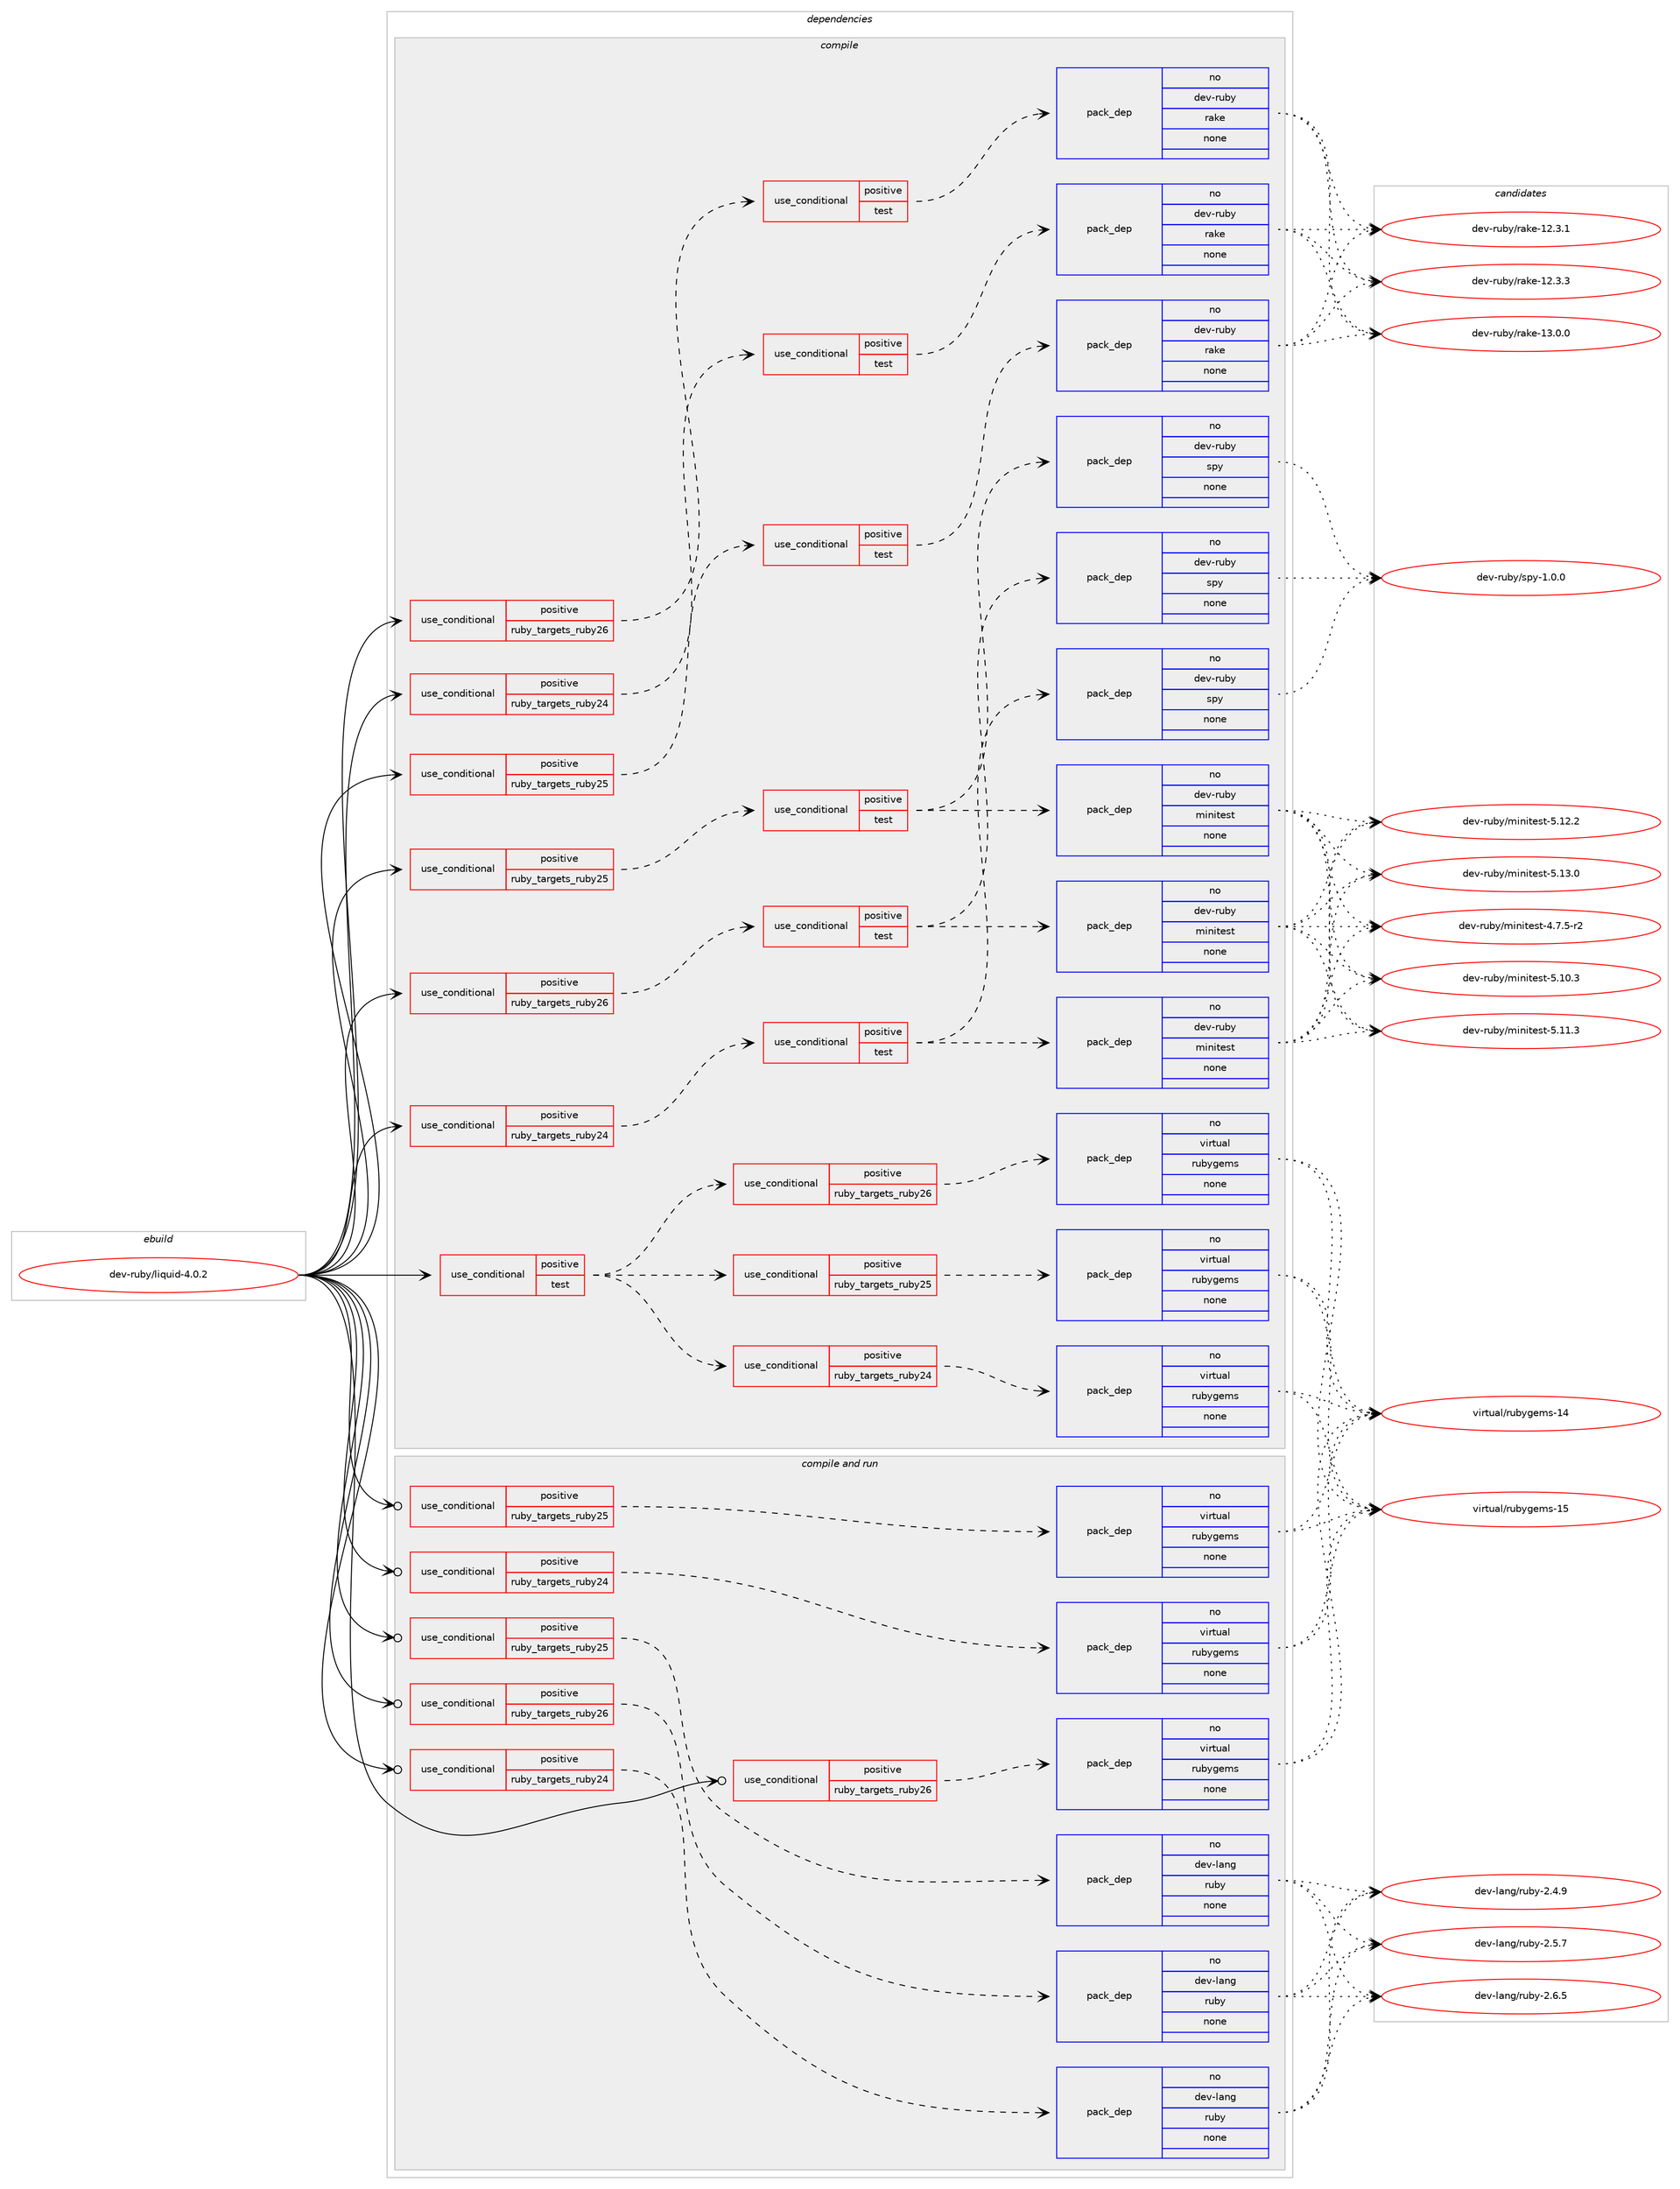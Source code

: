 digraph prolog {

# *************
# Graph options
# *************

newrank=true;
concentrate=true;
compound=true;
graph [rankdir=LR,fontname=Helvetica,fontsize=10,ranksep=1.5];#, ranksep=2.5, nodesep=0.2];
edge  [arrowhead=vee];
node  [fontname=Helvetica,fontsize=10];

# **********
# The ebuild
# **********

subgraph cluster_leftcol {
color=gray;
rank=same;
label=<<i>ebuild</i>>;
id [label="dev-ruby/liquid-4.0.2", color=red, width=4, href="../dev-ruby/liquid-4.0.2.svg"];
}

# ****************
# The dependencies
# ****************

subgraph cluster_midcol {
color=gray;
label=<<i>dependencies</i>>;
subgraph cluster_compile {
fillcolor="#eeeeee";
style=filled;
label=<<i>compile</i>>;
subgraph cond166526 {
dependency693347 [label=<<TABLE BORDER="0" CELLBORDER="1" CELLSPACING="0" CELLPADDING="4"><TR><TD ROWSPAN="3" CELLPADDING="10">use_conditional</TD></TR><TR><TD>positive</TD></TR><TR><TD>ruby_targets_ruby24</TD></TR></TABLE>>, shape=none, color=red];
subgraph cond166527 {
dependency693348 [label=<<TABLE BORDER="0" CELLBORDER="1" CELLSPACING="0" CELLPADDING="4"><TR><TD ROWSPAN="3" CELLPADDING="10">use_conditional</TD></TR><TR><TD>positive</TD></TR><TR><TD>test</TD></TR></TABLE>>, shape=none, color=red];
subgraph pack514836 {
dependency693349 [label=<<TABLE BORDER="0" CELLBORDER="1" CELLSPACING="0" CELLPADDING="4" WIDTH="220"><TR><TD ROWSPAN="6" CELLPADDING="30">pack_dep</TD></TR><TR><TD WIDTH="110">no</TD></TR><TR><TD>dev-ruby</TD></TR><TR><TD>minitest</TD></TR><TR><TD>none</TD></TR><TR><TD></TD></TR></TABLE>>, shape=none, color=blue];
}
dependency693348:e -> dependency693349:w [weight=20,style="dashed",arrowhead="vee"];
subgraph pack514837 {
dependency693350 [label=<<TABLE BORDER="0" CELLBORDER="1" CELLSPACING="0" CELLPADDING="4" WIDTH="220"><TR><TD ROWSPAN="6" CELLPADDING="30">pack_dep</TD></TR><TR><TD WIDTH="110">no</TD></TR><TR><TD>dev-ruby</TD></TR><TR><TD>spy</TD></TR><TR><TD>none</TD></TR><TR><TD></TD></TR></TABLE>>, shape=none, color=blue];
}
dependency693348:e -> dependency693350:w [weight=20,style="dashed",arrowhead="vee"];
}
dependency693347:e -> dependency693348:w [weight=20,style="dashed",arrowhead="vee"];
}
id:e -> dependency693347:w [weight=20,style="solid",arrowhead="vee"];
subgraph cond166528 {
dependency693351 [label=<<TABLE BORDER="0" CELLBORDER="1" CELLSPACING="0" CELLPADDING="4"><TR><TD ROWSPAN="3" CELLPADDING="10">use_conditional</TD></TR><TR><TD>positive</TD></TR><TR><TD>ruby_targets_ruby24</TD></TR></TABLE>>, shape=none, color=red];
subgraph cond166529 {
dependency693352 [label=<<TABLE BORDER="0" CELLBORDER="1" CELLSPACING="0" CELLPADDING="4"><TR><TD ROWSPAN="3" CELLPADDING="10">use_conditional</TD></TR><TR><TD>positive</TD></TR><TR><TD>test</TD></TR></TABLE>>, shape=none, color=red];
subgraph pack514838 {
dependency693353 [label=<<TABLE BORDER="0" CELLBORDER="1" CELLSPACING="0" CELLPADDING="4" WIDTH="220"><TR><TD ROWSPAN="6" CELLPADDING="30">pack_dep</TD></TR><TR><TD WIDTH="110">no</TD></TR><TR><TD>dev-ruby</TD></TR><TR><TD>rake</TD></TR><TR><TD>none</TD></TR><TR><TD></TD></TR></TABLE>>, shape=none, color=blue];
}
dependency693352:e -> dependency693353:w [weight=20,style="dashed",arrowhead="vee"];
}
dependency693351:e -> dependency693352:w [weight=20,style="dashed",arrowhead="vee"];
}
id:e -> dependency693351:w [weight=20,style="solid",arrowhead="vee"];
subgraph cond166530 {
dependency693354 [label=<<TABLE BORDER="0" CELLBORDER="1" CELLSPACING="0" CELLPADDING="4"><TR><TD ROWSPAN="3" CELLPADDING="10">use_conditional</TD></TR><TR><TD>positive</TD></TR><TR><TD>ruby_targets_ruby25</TD></TR></TABLE>>, shape=none, color=red];
subgraph cond166531 {
dependency693355 [label=<<TABLE BORDER="0" CELLBORDER="1" CELLSPACING="0" CELLPADDING="4"><TR><TD ROWSPAN="3" CELLPADDING="10">use_conditional</TD></TR><TR><TD>positive</TD></TR><TR><TD>test</TD></TR></TABLE>>, shape=none, color=red];
subgraph pack514839 {
dependency693356 [label=<<TABLE BORDER="0" CELLBORDER="1" CELLSPACING="0" CELLPADDING="4" WIDTH="220"><TR><TD ROWSPAN="6" CELLPADDING="30">pack_dep</TD></TR><TR><TD WIDTH="110">no</TD></TR><TR><TD>dev-ruby</TD></TR><TR><TD>minitest</TD></TR><TR><TD>none</TD></TR><TR><TD></TD></TR></TABLE>>, shape=none, color=blue];
}
dependency693355:e -> dependency693356:w [weight=20,style="dashed",arrowhead="vee"];
subgraph pack514840 {
dependency693357 [label=<<TABLE BORDER="0" CELLBORDER="1" CELLSPACING="0" CELLPADDING="4" WIDTH="220"><TR><TD ROWSPAN="6" CELLPADDING="30">pack_dep</TD></TR><TR><TD WIDTH="110">no</TD></TR><TR><TD>dev-ruby</TD></TR><TR><TD>spy</TD></TR><TR><TD>none</TD></TR><TR><TD></TD></TR></TABLE>>, shape=none, color=blue];
}
dependency693355:e -> dependency693357:w [weight=20,style="dashed",arrowhead="vee"];
}
dependency693354:e -> dependency693355:w [weight=20,style="dashed",arrowhead="vee"];
}
id:e -> dependency693354:w [weight=20,style="solid",arrowhead="vee"];
subgraph cond166532 {
dependency693358 [label=<<TABLE BORDER="0" CELLBORDER="1" CELLSPACING="0" CELLPADDING="4"><TR><TD ROWSPAN="3" CELLPADDING="10">use_conditional</TD></TR><TR><TD>positive</TD></TR><TR><TD>ruby_targets_ruby25</TD></TR></TABLE>>, shape=none, color=red];
subgraph cond166533 {
dependency693359 [label=<<TABLE BORDER="0" CELLBORDER="1" CELLSPACING="0" CELLPADDING="4"><TR><TD ROWSPAN="3" CELLPADDING="10">use_conditional</TD></TR><TR><TD>positive</TD></TR><TR><TD>test</TD></TR></TABLE>>, shape=none, color=red];
subgraph pack514841 {
dependency693360 [label=<<TABLE BORDER="0" CELLBORDER="1" CELLSPACING="0" CELLPADDING="4" WIDTH="220"><TR><TD ROWSPAN="6" CELLPADDING="30">pack_dep</TD></TR><TR><TD WIDTH="110">no</TD></TR><TR><TD>dev-ruby</TD></TR><TR><TD>rake</TD></TR><TR><TD>none</TD></TR><TR><TD></TD></TR></TABLE>>, shape=none, color=blue];
}
dependency693359:e -> dependency693360:w [weight=20,style="dashed",arrowhead="vee"];
}
dependency693358:e -> dependency693359:w [weight=20,style="dashed",arrowhead="vee"];
}
id:e -> dependency693358:w [weight=20,style="solid",arrowhead="vee"];
subgraph cond166534 {
dependency693361 [label=<<TABLE BORDER="0" CELLBORDER="1" CELLSPACING="0" CELLPADDING="4"><TR><TD ROWSPAN="3" CELLPADDING="10">use_conditional</TD></TR><TR><TD>positive</TD></TR><TR><TD>ruby_targets_ruby26</TD></TR></TABLE>>, shape=none, color=red];
subgraph cond166535 {
dependency693362 [label=<<TABLE BORDER="0" CELLBORDER="1" CELLSPACING="0" CELLPADDING="4"><TR><TD ROWSPAN="3" CELLPADDING="10">use_conditional</TD></TR><TR><TD>positive</TD></TR><TR><TD>test</TD></TR></TABLE>>, shape=none, color=red];
subgraph pack514842 {
dependency693363 [label=<<TABLE BORDER="0" CELLBORDER="1" CELLSPACING="0" CELLPADDING="4" WIDTH="220"><TR><TD ROWSPAN="6" CELLPADDING="30">pack_dep</TD></TR><TR><TD WIDTH="110">no</TD></TR><TR><TD>dev-ruby</TD></TR><TR><TD>minitest</TD></TR><TR><TD>none</TD></TR><TR><TD></TD></TR></TABLE>>, shape=none, color=blue];
}
dependency693362:e -> dependency693363:w [weight=20,style="dashed",arrowhead="vee"];
subgraph pack514843 {
dependency693364 [label=<<TABLE BORDER="0" CELLBORDER="1" CELLSPACING="0" CELLPADDING="4" WIDTH="220"><TR><TD ROWSPAN="6" CELLPADDING="30">pack_dep</TD></TR><TR><TD WIDTH="110">no</TD></TR><TR><TD>dev-ruby</TD></TR><TR><TD>spy</TD></TR><TR><TD>none</TD></TR><TR><TD></TD></TR></TABLE>>, shape=none, color=blue];
}
dependency693362:e -> dependency693364:w [weight=20,style="dashed",arrowhead="vee"];
}
dependency693361:e -> dependency693362:w [weight=20,style="dashed",arrowhead="vee"];
}
id:e -> dependency693361:w [weight=20,style="solid",arrowhead="vee"];
subgraph cond166536 {
dependency693365 [label=<<TABLE BORDER="0" CELLBORDER="1" CELLSPACING="0" CELLPADDING="4"><TR><TD ROWSPAN="3" CELLPADDING="10">use_conditional</TD></TR><TR><TD>positive</TD></TR><TR><TD>ruby_targets_ruby26</TD></TR></TABLE>>, shape=none, color=red];
subgraph cond166537 {
dependency693366 [label=<<TABLE BORDER="0" CELLBORDER="1" CELLSPACING="0" CELLPADDING="4"><TR><TD ROWSPAN="3" CELLPADDING="10">use_conditional</TD></TR><TR><TD>positive</TD></TR><TR><TD>test</TD></TR></TABLE>>, shape=none, color=red];
subgraph pack514844 {
dependency693367 [label=<<TABLE BORDER="0" CELLBORDER="1" CELLSPACING="0" CELLPADDING="4" WIDTH="220"><TR><TD ROWSPAN="6" CELLPADDING="30">pack_dep</TD></TR><TR><TD WIDTH="110">no</TD></TR><TR><TD>dev-ruby</TD></TR><TR><TD>rake</TD></TR><TR><TD>none</TD></TR><TR><TD></TD></TR></TABLE>>, shape=none, color=blue];
}
dependency693366:e -> dependency693367:w [weight=20,style="dashed",arrowhead="vee"];
}
dependency693365:e -> dependency693366:w [weight=20,style="dashed",arrowhead="vee"];
}
id:e -> dependency693365:w [weight=20,style="solid",arrowhead="vee"];
subgraph cond166538 {
dependency693368 [label=<<TABLE BORDER="0" CELLBORDER="1" CELLSPACING="0" CELLPADDING="4"><TR><TD ROWSPAN="3" CELLPADDING="10">use_conditional</TD></TR><TR><TD>positive</TD></TR><TR><TD>test</TD></TR></TABLE>>, shape=none, color=red];
subgraph cond166539 {
dependency693369 [label=<<TABLE BORDER="0" CELLBORDER="1" CELLSPACING="0" CELLPADDING="4"><TR><TD ROWSPAN="3" CELLPADDING="10">use_conditional</TD></TR><TR><TD>positive</TD></TR><TR><TD>ruby_targets_ruby24</TD></TR></TABLE>>, shape=none, color=red];
subgraph pack514845 {
dependency693370 [label=<<TABLE BORDER="0" CELLBORDER="1" CELLSPACING="0" CELLPADDING="4" WIDTH="220"><TR><TD ROWSPAN="6" CELLPADDING="30">pack_dep</TD></TR><TR><TD WIDTH="110">no</TD></TR><TR><TD>virtual</TD></TR><TR><TD>rubygems</TD></TR><TR><TD>none</TD></TR><TR><TD></TD></TR></TABLE>>, shape=none, color=blue];
}
dependency693369:e -> dependency693370:w [weight=20,style="dashed",arrowhead="vee"];
}
dependency693368:e -> dependency693369:w [weight=20,style="dashed",arrowhead="vee"];
subgraph cond166540 {
dependency693371 [label=<<TABLE BORDER="0" CELLBORDER="1" CELLSPACING="0" CELLPADDING="4"><TR><TD ROWSPAN="3" CELLPADDING="10">use_conditional</TD></TR><TR><TD>positive</TD></TR><TR><TD>ruby_targets_ruby25</TD></TR></TABLE>>, shape=none, color=red];
subgraph pack514846 {
dependency693372 [label=<<TABLE BORDER="0" CELLBORDER="1" CELLSPACING="0" CELLPADDING="4" WIDTH="220"><TR><TD ROWSPAN="6" CELLPADDING="30">pack_dep</TD></TR><TR><TD WIDTH="110">no</TD></TR><TR><TD>virtual</TD></TR><TR><TD>rubygems</TD></TR><TR><TD>none</TD></TR><TR><TD></TD></TR></TABLE>>, shape=none, color=blue];
}
dependency693371:e -> dependency693372:w [weight=20,style="dashed",arrowhead="vee"];
}
dependency693368:e -> dependency693371:w [weight=20,style="dashed",arrowhead="vee"];
subgraph cond166541 {
dependency693373 [label=<<TABLE BORDER="0" CELLBORDER="1" CELLSPACING="0" CELLPADDING="4"><TR><TD ROWSPAN="3" CELLPADDING="10">use_conditional</TD></TR><TR><TD>positive</TD></TR><TR><TD>ruby_targets_ruby26</TD></TR></TABLE>>, shape=none, color=red];
subgraph pack514847 {
dependency693374 [label=<<TABLE BORDER="0" CELLBORDER="1" CELLSPACING="0" CELLPADDING="4" WIDTH="220"><TR><TD ROWSPAN="6" CELLPADDING="30">pack_dep</TD></TR><TR><TD WIDTH="110">no</TD></TR><TR><TD>virtual</TD></TR><TR><TD>rubygems</TD></TR><TR><TD>none</TD></TR><TR><TD></TD></TR></TABLE>>, shape=none, color=blue];
}
dependency693373:e -> dependency693374:w [weight=20,style="dashed",arrowhead="vee"];
}
dependency693368:e -> dependency693373:w [weight=20,style="dashed",arrowhead="vee"];
}
id:e -> dependency693368:w [weight=20,style="solid",arrowhead="vee"];
}
subgraph cluster_compileandrun {
fillcolor="#eeeeee";
style=filled;
label=<<i>compile and run</i>>;
subgraph cond166542 {
dependency693375 [label=<<TABLE BORDER="0" CELLBORDER="1" CELLSPACING="0" CELLPADDING="4"><TR><TD ROWSPAN="3" CELLPADDING="10">use_conditional</TD></TR><TR><TD>positive</TD></TR><TR><TD>ruby_targets_ruby24</TD></TR></TABLE>>, shape=none, color=red];
subgraph pack514848 {
dependency693376 [label=<<TABLE BORDER="0" CELLBORDER="1" CELLSPACING="0" CELLPADDING="4" WIDTH="220"><TR><TD ROWSPAN="6" CELLPADDING="30">pack_dep</TD></TR><TR><TD WIDTH="110">no</TD></TR><TR><TD>dev-lang</TD></TR><TR><TD>ruby</TD></TR><TR><TD>none</TD></TR><TR><TD></TD></TR></TABLE>>, shape=none, color=blue];
}
dependency693375:e -> dependency693376:w [weight=20,style="dashed",arrowhead="vee"];
}
id:e -> dependency693375:w [weight=20,style="solid",arrowhead="odotvee"];
subgraph cond166543 {
dependency693377 [label=<<TABLE BORDER="0" CELLBORDER="1" CELLSPACING="0" CELLPADDING="4"><TR><TD ROWSPAN="3" CELLPADDING="10">use_conditional</TD></TR><TR><TD>positive</TD></TR><TR><TD>ruby_targets_ruby24</TD></TR></TABLE>>, shape=none, color=red];
subgraph pack514849 {
dependency693378 [label=<<TABLE BORDER="0" CELLBORDER="1" CELLSPACING="0" CELLPADDING="4" WIDTH="220"><TR><TD ROWSPAN="6" CELLPADDING="30">pack_dep</TD></TR><TR><TD WIDTH="110">no</TD></TR><TR><TD>virtual</TD></TR><TR><TD>rubygems</TD></TR><TR><TD>none</TD></TR><TR><TD></TD></TR></TABLE>>, shape=none, color=blue];
}
dependency693377:e -> dependency693378:w [weight=20,style="dashed",arrowhead="vee"];
}
id:e -> dependency693377:w [weight=20,style="solid",arrowhead="odotvee"];
subgraph cond166544 {
dependency693379 [label=<<TABLE BORDER="0" CELLBORDER="1" CELLSPACING="0" CELLPADDING="4"><TR><TD ROWSPAN="3" CELLPADDING="10">use_conditional</TD></TR><TR><TD>positive</TD></TR><TR><TD>ruby_targets_ruby25</TD></TR></TABLE>>, shape=none, color=red];
subgraph pack514850 {
dependency693380 [label=<<TABLE BORDER="0" CELLBORDER="1" CELLSPACING="0" CELLPADDING="4" WIDTH="220"><TR><TD ROWSPAN="6" CELLPADDING="30">pack_dep</TD></TR><TR><TD WIDTH="110">no</TD></TR><TR><TD>dev-lang</TD></TR><TR><TD>ruby</TD></TR><TR><TD>none</TD></TR><TR><TD></TD></TR></TABLE>>, shape=none, color=blue];
}
dependency693379:e -> dependency693380:w [weight=20,style="dashed",arrowhead="vee"];
}
id:e -> dependency693379:w [weight=20,style="solid",arrowhead="odotvee"];
subgraph cond166545 {
dependency693381 [label=<<TABLE BORDER="0" CELLBORDER="1" CELLSPACING="0" CELLPADDING="4"><TR><TD ROWSPAN="3" CELLPADDING="10">use_conditional</TD></TR><TR><TD>positive</TD></TR><TR><TD>ruby_targets_ruby25</TD></TR></TABLE>>, shape=none, color=red];
subgraph pack514851 {
dependency693382 [label=<<TABLE BORDER="0" CELLBORDER="1" CELLSPACING="0" CELLPADDING="4" WIDTH="220"><TR><TD ROWSPAN="6" CELLPADDING="30">pack_dep</TD></TR><TR><TD WIDTH="110">no</TD></TR><TR><TD>virtual</TD></TR><TR><TD>rubygems</TD></TR><TR><TD>none</TD></TR><TR><TD></TD></TR></TABLE>>, shape=none, color=blue];
}
dependency693381:e -> dependency693382:w [weight=20,style="dashed",arrowhead="vee"];
}
id:e -> dependency693381:w [weight=20,style="solid",arrowhead="odotvee"];
subgraph cond166546 {
dependency693383 [label=<<TABLE BORDER="0" CELLBORDER="1" CELLSPACING="0" CELLPADDING="4"><TR><TD ROWSPAN="3" CELLPADDING="10">use_conditional</TD></TR><TR><TD>positive</TD></TR><TR><TD>ruby_targets_ruby26</TD></TR></TABLE>>, shape=none, color=red];
subgraph pack514852 {
dependency693384 [label=<<TABLE BORDER="0" CELLBORDER="1" CELLSPACING="0" CELLPADDING="4" WIDTH="220"><TR><TD ROWSPAN="6" CELLPADDING="30">pack_dep</TD></TR><TR><TD WIDTH="110">no</TD></TR><TR><TD>dev-lang</TD></TR><TR><TD>ruby</TD></TR><TR><TD>none</TD></TR><TR><TD></TD></TR></TABLE>>, shape=none, color=blue];
}
dependency693383:e -> dependency693384:w [weight=20,style="dashed",arrowhead="vee"];
}
id:e -> dependency693383:w [weight=20,style="solid",arrowhead="odotvee"];
subgraph cond166547 {
dependency693385 [label=<<TABLE BORDER="0" CELLBORDER="1" CELLSPACING="0" CELLPADDING="4"><TR><TD ROWSPAN="3" CELLPADDING="10">use_conditional</TD></TR><TR><TD>positive</TD></TR><TR><TD>ruby_targets_ruby26</TD></TR></TABLE>>, shape=none, color=red];
subgraph pack514853 {
dependency693386 [label=<<TABLE BORDER="0" CELLBORDER="1" CELLSPACING="0" CELLPADDING="4" WIDTH="220"><TR><TD ROWSPAN="6" CELLPADDING="30">pack_dep</TD></TR><TR><TD WIDTH="110">no</TD></TR><TR><TD>virtual</TD></TR><TR><TD>rubygems</TD></TR><TR><TD>none</TD></TR><TR><TD></TD></TR></TABLE>>, shape=none, color=blue];
}
dependency693385:e -> dependency693386:w [weight=20,style="dashed",arrowhead="vee"];
}
id:e -> dependency693385:w [weight=20,style="solid",arrowhead="odotvee"];
}
subgraph cluster_run {
fillcolor="#eeeeee";
style=filled;
label=<<i>run</i>>;
}
}

# **************
# The candidates
# **************

subgraph cluster_choices {
rank=same;
color=gray;
label=<<i>candidates</i>>;

subgraph choice514836 {
color=black;
nodesep=1;
choice1001011184511411798121471091051101051161011151164552465546534511450 [label="dev-ruby/minitest-4.7.5-r2", color=red, width=4,href="../dev-ruby/minitest-4.7.5-r2.svg"];
choice10010111845114117981214710910511010511610111511645534649484651 [label="dev-ruby/minitest-5.10.3", color=red, width=4,href="../dev-ruby/minitest-5.10.3.svg"];
choice10010111845114117981214710910511010511610111511645534649494651 [label="dev-ruby/minitest-5.11.3", color=red, width=4,href="../dev-ruby/minitest-5.11.3.svg"];
choice10010111845114117981214710910511010511610111511645534649504650 [label="dev-ruby/minitest-5.12.2", color=red, width=4,href="../dev-ruby/minitest-5.12.2.svg"];
choice10010111845114117981214710910511010511610111511645534649514648 [label="dev-ruby/minitest-5.13.0", color=red, width=4,href="../dev-ruby/minitest-5.13.0.svg"];
dependency693349:e -> choice1001011184511411798121471091051101051161011151164552465546534511450:w [style=dotted,weight="100"];
dependency693349:e -> choice10010111845114117981214710910511010511610111511645534649484651:w [style=dotted,weight="100"];
dependency693349:e -> choice10010111845114117981214710910511010511610111511645534649494651:w [style=dotted,weight="100"];
dependency693349:e -> choice10010111845114117981214710910511010511610111511645534649504650:w [style=dotted,weight="100"];
dependency693349:e -> choice10010111845114117981214710910511010511610111511645534649514648:w [style=dotted,weight="100"];
}
subgraph choice514837 {
color=black;
nodesep=1;
choice100101118451141179812147115112121454946484648 [label="dev-ruby/spy-1.0.0", color=red, width=4,href="../dev-ruby/spy-1.0.0.svg"];
dependency693350:e -> choice100101118451141179812147115112121454946484648:w [style=dotted,weight="100"];
}
subgraph choice514838 {
color=black;
nodesep=1;
choice1001011184511411798121471149710710145495046514649 [label="dev-ruby/rake-12.3.1", color=red, width=4,href="../dev-ruby/rake-12.3.1.svg"];
choice1001011184511411798121471149710710145495046514651 [label="dev-ruby/rake-12.3.3", color=red, width=4,href="../dev-ruby/rake-12.3.3.svg"];
choice1001011184511411798121471149710710145495146484648 [label="dev-ruby/rake-13.0.0", color=red, width=4,href="../dev-ruby/rake-13.0.0.svg"];
dependency693353:e -> choice1001011184511411798121471149710710145495046514649:w [style=dotted,weight="100"];
dependency693353:e -> choice1001011184511411798121471149710710145495046514651:w [style=dotted,weight="100"];
dependency693353:e -> choice1001011184511411798121471149710710145495146484648:w [style=dotted,weight="100"];
}
subgraph choice514839 {
color=black;
nodesep=1;
choice1001011184511411798121471091051101051161011151164552465546534511450 [label="dev-ruby/minitest-4.7.5-r2", color=red, width=4,href="../dev-ruby/minitest-4.7.5-r2.svg"];
choice10010111845114117981214710910511010511610111511645534649484651 [label="dev-ruby/minitest-5.10.3", color=red, width=4,href="../dev-ruby/minitest-5.10.3.svg"];
choice10010111845114117981214710910511010511610111511645534649494651 [label="dev-ruby/minitest-5.11.3", color=red, width=4,href="../dev-ruby/minitest-5.11.3.svg"];
choice10010111845114117981214710910511010511610111511645534649504650 [label="dev-ruby/minitest-5.12.2", color=red, width=4,href="../dev-ruby/minitest-5.12.2.svg"];
choice10010111845114117981214710910511010511610111511645534649514648 [label="dev-ruby/minitest-5.13.0", color=red, width=4,href="../dev-ruby/minitest-5.13.0.svg"];
dependency693356:e -> choice1001011184511411798121471091051101051161011151164552465546534511450:w [style=dotted,weight="100"];
dependency693356:e -> choice10010111845114117981214710910511010511610111511645534649484651:w [style=dotted,weight="100"];
dependency693356:e -> choice10010111845114117981214710910511010511610111511645534649494651:w [style=dotted,weight="100"];
dependency693356:e -> choice10010111845114117981214710910511010511610111511645534649504650:w [style=dotted,weight="100"];
dependency693356:e -> choice10010111845114117981214710910511010511610111511645534649514648:w [style=dotted,weight="100"];
}
subgraph choice514840 {
color=black;
nodesep=1;
choice100101118451141179812147115112121454946484648 [label="dev-ruby/spy-1.0.0", color=red, width=4,href="../dev-ruby/spy-1.0.0.svg"];
dependency693357:e -> choice100101118451141179812147115112121454946484648:w [style=dotted,weight="100"];
}
subgraph choice514841 {
color=black;
nodesep=1;
choice1001011184511411798121471149710710145495046514649 [label="dev-ruby/rake-12.3.1", color=red, width=4,href="../dev-ruby/rake-12.3.1.svg"];
choice1001011184511411798121471149710710145495046514651 [label="dev-ruby/rake-12.3.3", color=red, width=4,href="../dev-ruby/rake-12.3.3.svg"];
choice1001011184511411798121471149710710145495146484648 [label="dev-ruby/rake-13.0.0", color=red, width=4,href="../dev-ruby/rake-13.0.0.svg"];
dependency693360:e -> choice1001011184511411798121471149710710145495046514649:w [style=dotted,weight="100"];
dependency693360:e -> choice1001011184511411798121471149710710145495046514651:w [style=dotted,weight="100"];
dependency693360:e -> choice1001011184511411798121471149710710145495146484648:w [style=dotted,weight="100"];
}
subgraph choice514842 {
color=black;
nodesep=1;
choice1001011184511411798121471091051101051161011151164552465546534511450 [label="dev-ruby/minitest-4.7.5-r2", color=red, width=4,href="../dev-ruby/minitest-4.7.5-r2.svg"];
choice10010111845114117981214710910511010511610111511645534649484651 [label="dev-ruby/minitest-5.10.3", color=red, width=4,href="../dev-ruby/minitest-5.10.3.svg"];
choice10010111845114117981214710910511010511610111511645534649494651 [label="dev-ruby/minitest-5.11.3", color=red, width=4,href="../dev-ruby/minitest-5.11.3.svg"];
choice10010111845114117981214710910511010511610111511645534649504650 [label="dev-ruby/minitest-5.12.2", color=red, width=4,href="../dev-ruby/minitest-5.12.2.svg"];
choice10010111845114117981214710910511010511610111511645534649514648 [label="dev-ruby/minitest-5.13.0", color=red, width=4,href="../dev-ruby/minitest-5.13.0.svg"];
dependency693363:e -> choice1001011184511411798121471091051101051161011151164552465546534511450:w [style=dotted,weight="100"];
dependency693363:e -> choice10010111845114117981214710910511010511610111511645534649484651:w [style=dotted,weight="100"];
dependency693363:e -> choice10010111845114117981214710910511010511610111511645534649494651:w [style=dotted,weight="100"];
dependency693363:e -> choice10010111845114117981214710910511010511610111511645534649504650:w [style=dotted,weight="100"];
dependency693363:e -> choice10010111845114117981214710910511010511610111511645534649514648:w [style=dotted,weight="100"];
}
subgraph choice514843 {
color=black;
nodesep=1;
choice100101118451141179812147115112121454946484648 [label="dev-ruby/spy-1.0.0", color=red, width=4,href="../dev-ruby/spy-1.0.0.svg"];
dependency693364:e -> choice100101118451141179812147115112121454946484648:w [style=dotted,weight="100"];
}
subgraph choice514844 {
color=black;
nodesep=1;
choice1001011184511411798121471149710710145495046514649 [label="dev-ruby/rake-12.3.1", color=red, width=4,href="../dev-ruby/rake-12.3.1.svg"];
choice1001011184511411798121471149710710145495046514651 [label="dev-ruby/rake-12.3.3", color=red, width=4,href="../dev-ruby/rake-12.3.3.svg"];
choice1001011184511411798121471149710710145495146484648 [label="dev-ruby/rake-13.0.0", color=red, width=4,href="../dev-ruby/rake-13.0.0.svg"];
dependency693367:e -> choice1001011184511411798121471149710710145495046514649:w [style=dotted,weight="100"];
dependency693367:e -> choice1001011184511411798121471149710710145495046514651:w [style=dotted,weight="100"];
dependency693367:e -> choice1001011184511411798121471149710710145495146484648:w [style=dotted,weight="100"];
}
subgraph choice514845 {
color=black;
nodesep=1;
choice118105114116117971084711411798121103101109115454952 [label="virtual/rubygems-14", color=red, width=4,href="../virtual/rubygems-14.svg"];
choice118105114116117971084711411798121103101109115454953 [label="virtual/rubygems-15", color=red, width=4,href="../virtual/rubygems-15.svg"];
dependency693370:e -> choice118105114116117971084711411798121103101109115454952:w [style=dotted,weight="100"];
dependency693370:e -> choice118105114116117971084711411798121103101109115454953:w [style=dotted,weight="100"];
}
subgraph choice514846 {
color=black;
nodesep=1;
choice118105114116117971084711411798121103101109115454952 [label="virtual/rubygems-14", color=red, width=4,href="../virtual/rubygems-14.svg"];
choice118105114116117971084711411798121103101109115454953 [label="virtual/rubygems-15", color=red, width=4,href="../virtual/rubygems-15.svg"];
dependency693372:e -> choice118105114116117971084711411798121103101109115454952:w [style=dotted,weight="100"];
dependency693372:e -> choice118105114116117971084711411798121103101109115454953:w [style=dotted,weight="100"];
}
subgraph choice514847 {
color=black;
nodesep=1;
choice118105114116117971084711411798121103101109115454952 [label="virtual/rubygems-14", color=red, width=4,href="../virtual/rubygems-14.svg"];
choice118105114116117971084711411798121103101109115454953 [label="virtual/rubygems-15", color=red, width=4,href="../virtual/rubygems-15.svg"];
dependency693374:e -> choice118105114116117971084711411798121103101109115454952:w [style=dotted,weight="100"];
dependency693374:e -> choice118105114116117971084711411798121103101109115454953:w [style=dotted,weight="100"];
}
subgraph choice514848 {
color=black;
nodesep=1;
choice10010111845108971101034711411798121455046524657 [label="dev-lang/ruby-2.4.9", color=red, width=4,href="../dev-lang/ruby-2.4.9.svg"];
choice10010111845108971101034711411798121455046534655 [label="dev-lang/ruby-2.5.7", color=red, width=4,href="../dev-lang/ruby-2.5.7.svg"];
choice10010111845108971101034711411798121455046544653 [label="dev-lang/ruby-2.6.5", color=red, width=4,href="../dev-lang/ruby-2.6.5.svg"];
dependency693376:e -> choice10010111845108971101034711411798121455046524657:w [style=dotted,weight="100"];
dependency693376:e -> choice10010111845108971101034711411798121455046534655:w [style=dotted,weight="100"];
dependency693376:e -> choice10010111845108971101034711411798121455046544653:w [style=dotted,weight="100"];
}
subgraph choice514849 {
color=black;
nodesep=1;
choice118105114116117971084711411798121103101109115454952 [label="virtual/rubygems-14", color=red, width=4,href="../virtual/rubygems-14.svg"];
choice118105114116117971084711411798121103101109115454953 [label="virtual/rubygems-15", color=red, width=4,href="../virtual/rubygems-15.svg"];
dependency693378:e -> choice118105114116117971084711411798121103101109115454952:w [style=dotted,weight="100"];
dependency693378:e -> choice118105114116117971084711411798121103101109115454953:w [style=dotted,weight="100"];
}
subgraph choice514850 {
color=black;
nodesep=1;
choice10010111845108971101034711411798121455046524657 [label="dev-lang/ruby-2.4.9", color=red, width=4,href="../dev-lang/ruby-2.4.9.svg"];
choice10010111845108971101034711411798121455046534655 [label="dev-lang/ruby-2.5.7", color=red, width=4,href="../dev-lang/ruby-2.5.7.svg"];
choice10010111845108971101034711411798121455046544653 [label="dev-lang/ruby-2.6.5", color=red, width=4,href="../dev-lang/ruby-2.6.5.svg"];
dependency693380:e -> choice10010111845108971101034711411798121455046524657:w [style=dotted,weight="100"];
dependency693380:e -> choice10010111845108971101034711411798121455046534655:w [style=dotted,weight="100"];
dependency693380:e -> choice10010111845108971101034711411798121455046544653:w [style=dotted,weight="100"];
}
subgraph choice514851 {
color=black;
nodesep=1;
choice118105114116117971084711411798121103101109115454952 [label="virtual/rubygems-14", color=red, width=4,href="../virtual/rubygems-14.svg"];
choice118105114116117971084711411798121103101109115454953 [label="virtual/rubygems-15", color=red, width=4,href="../virtual/rubygems-15.svg"];
dependency693382:e -> choice118105114116117971084711411798121103101109115454952:w [style=dotted,weight="100"];
dependency693382:e -> choice118105114116117971084711411798121103101109115454953:w [style=dotted,weight="100"];
}
subgraph choice514852 {
color=black;
nodesep=1;
choice10010111845108971101034711411798121455046524657 [label="dev-lang/ruby-2.4.9", color=red, width=4,href="../dev-lang/ruby-2.4.9.svg"];
choice10010111845108971101034711411798121455046534655 [label="dev-lang/ruby-2.5.7", color=red, width=4,href="../dev-lang/ruby-2.5.7.svg"];
choice10010111845108971101034711411798121455046544653 [label="dev-lang/ruby-2.6.5", color=red, width=4,href="../dev-lang/ruby-2.6.5.svg"];
dependency693384:e -> choice10010111845108971101034711411798121455046524657:w [style=dotted,weight="100"];
dependency693384:e -> choice10010111845108971101034711411798121455046534655:w [style=dotted,weight="100"];
dependency693384:e -> choice10010111845108971101034711411798121455046544653:w [style=dotted,weight="100"];
}
subgraph choice514853 {
color=black;
nodesep=1;
choice118105114116117971084711411798121103101109115454952 [label="virtual/rubygems-14", color=red, width=4,href="../virtual/rubygems-14.svg"];
choice118105114116117971084711411798121103101109115454953 [label="virtual/rubygems-15", color=red, width=4,href="../virtual/rubygems-15.svg"];
dependency693386:e -> choice118105114116117971084711411798121103101109115454952:w [style=dotted,weight="100"];
dependency693386:e -> choice118105114116117971084711411798121103101109115454953:w [style=dotted,weight="100"];
}
}

}
